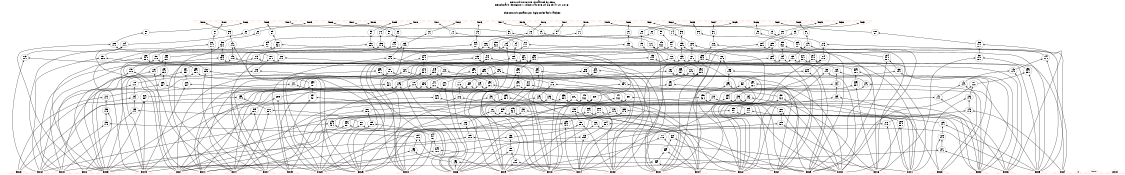 # Network structure generated by ABC

digraph network {
size = "7.5,10";
center = true;
edge [dir = back];

{
  node [shape = plaintext];
  edge [style = invis];
  LevelTitle1 [label=""];
  LevelTitle2 [label=""];
  Level12 [label = ""];
  Level11 [label = ""];
  Level10 [label = ""];
  Level9 [label = ""];
  Level8 [label = ""];
  Level7 [label = ""];
  Level6 [label = ""];
  Level5 [label = ""];
  Level4 [label = ""];
  Level3 [label = ""];
  Level2 [label = ""];
  Level1 [label = ""];
  Level0 [label = ""];
  LevelTitle1 ->  LevelTitle2 ->  Level12 ->  Level11 ->  Level10 ->  Level9 ->  Level8 ->  Level7 ->  Level6 ->  Level5 ->  Level4 ->  Level3 ->  Level2 ->  Level1 ->  Level0;
}

{
  rank = same;
  LevelTitle1;
  title1 [shape=plaintext,
          fontsize=20,
          fontname = "Times-Roman",
          label="Network structure visualized by ABC\nBenchmark \"design_01\". Time was Tue Jul 26 09:47:27 2016. "
         ];
}

{
  rank = same;
  LevelTitle2;
  title2 [shape=plaintext,
          fontsize=18,
          fontname = "Times-Roman",
          label="The network contains 231 logic nodes and 0 latches.\n"
         ];
}

{
  rank = same;
  Level12;
  Node36 [label = "40000", shape = invtriangle, color = coral, fillcolor = coral];
  Node37 [label = "40001", shape = invtriangle, color = coral, fillcolor = coral];
  Node38 [label = "40002", shape = invtriangle, color = coral, fillcolor = coral];
  Node39 [label = "40003", shape = invtriangle, color = coral, fillcolor = coral];
  Node40 [label = "40004", shape = invtriangle, color = coral, fillcolor = coral];
  Node41 [label = "40005", shape = invtriangle, color = coral, fillcolor = coral];
  Node42 [label = "40006", shape = invtriangle, color = coral, fillcolor = coral];
  Node43 [label = "40007", shape = invtriangle, color = coral, fillcolor = coral];
  Node44 [label = "40008", shape = invtriangle, color = coral, fillcolor = coral];
  Node45 [label = "40009", shape = invtriangle, color = coral, fillcolor = coral];
  Node46 [label = "40010", shape = invtriangle, color = coral, fillcolor = coral];
  Node47 [label = "40011", shape = invtriangle, color = coral, fillcolor = coral];
  Node48 [label = "40012", shape = invtriangle, color = coral, fillcolor = coral];
  Node49 [label = "40013", shape = invtriangle, color = coral, fillcolor = coral];
  Node50 [label = "40014", shape = invtriangle, color = coral, fillcolor = coral];
  Node51 [label = "40015", shape = invtriangle, color = coral, fillcolor = coral];
  Node52 [label = "40016", shape = invtriangle, color = coral, fillcolor = coral];
  Node53 [label = "40017", shape = invtriangle, color = coral, fillcolor = coral];
  Node54 [label = "40018", shape = invtriangle, color = coral, fillcolor = coral];
  Node55 [label = "40019", shape = invtriangle, color = coral, fillcolor = coral];
  Node56 [label = "40020", shape = invtriangle, color = coral, fillcolor = coral];
  Node57 [label = "40021", shape = invtriangle, color = coral, fillcolor = coral];
  Node58 [label = "40022", shape = invtriangle, color = coral, fillcolor = coral];
  Node59 [label = "40023", shape = invtriangle, color = coral, fillcolor = coral];
  Node60 [label = "40024", shape = invtriangle, color = coral, fillcolor = coral];
  Node61 [label = "40025", shape = invtriangle, color = coral, fillcolor = coral];
  Node62 [label = "40026", shape = invtriangle, color = coral, fillcolor = coral];
  Node63 [label = "40027", shape = invtriangle, color = coral, fillcolor = coral];
  Node64 [label = "40028", shape = invtriangle, color = coral, fillcolor = coral];
  Node65 [label = "40029", shape = invtriangle, color = coral, fillcolor = coral];
  Node66 [label = "40030", shape = invtriangle, color = coral, fillcolor = coral];
  Node67 [label = "40031", shape = invtriangle, color = coral, fillcolor = coral];
}

{
  rank = same;
  Level11;
  Node68 [label = "68\n1 1", shape = ellipse];
  Node69 [label = "69\n1 1", shape = ellipse];
  Node70 [label = "70\n1 1", shape = ellipse];
  Node71 [label = "71\n1 1", shape = ellipse];
  Node72 [label = "72\n1 1", shape = ellipse];
  Node73 [label = "73\n1 1", shape = ellipse];
  Node74 [label = "74\n1 1", shape = ellipse];
  Node75 [label = "75\n1 1", shape = ellipse];
  Node76 [label = "76\n1 1", shape = ellipse];
  Node77 [label = "77\n1 1", shape = ellipse];
  Node78 [label = "78\n1 1", shape = ellipse];
  Node79 [label = "79\n1 1", shape = ellipse];
  Node80 [label = "80\n1 1", shape = ellipse];
  Node81 [label = "81\n1 1", shape = ellipse];
  Node82 [label = "82\n1 1", shape = ellipse];
  Node83 [label = "83\n1 1", shape = ellipse];
  Node86 [label = "86\n0 1", shape = ellipse];
  Node87 [label = "87\n0 1", shape = ellipse];
  Node88 [label = "88\n0 1", shape = ellipse];
  Node89 [label = "89\n0 1", shape = ellipse];
  Node90 [label = "90\n0 1", shape = ellipse];
  Node91 [label = "91\n0 1", shape = ellipse];
  Node92 [label = "92\n0 1", shape = ellipse];
  Node93 [label = "93\n0 1", shape = ellipse];
  Node94 [label = "94\n0 1", shape = ellipse];
  Node95 [label = "95\n0 1", shape = ellipse];
  Node96 [label = "96\n0 1", shape = ellipse];
  Node97 [label = "97\n0 1", shape = ellipse];
  Node98 [label = "98\n0 1", shape = ellipse];
  Node99 [label = "99\n0 1", shape = ellipse];
  Node100 [label = "100\n0 1", shape = ellipse];
  Node101 [label = "101\n0 1", shape = ellipse];
}

{
  rank = same;
  Level10;
  Node84 [label = "84\n1 1", shape = ellipse];
  Node85 [label = "85\n1 1", shape = ellipse];
  Node108 [label = "108\n11 1", shape = ellipse];
  Node114 [label = "114\n11 1", shape = ellipse];
  Node117 [label = "117\n11 1", shape = ellipse];
  Node122 [label = "122\n11 1", shape = ellipse];
  Node132 [label = "132\n11 1", shape = ellipse];
  Node140 [label = "140\n11 1", shape = ellipse];
  Node147 [label = "147\n11 0", shape = ellipse];
  Node158 [label = "158\n11 0", shape = ellipse];
  Node163 [label = "163\n11 0", shape = ellipse];
  Node168 [label = "168\n11 0", shape = ellipse];
  Node175 [label = "175\n11 0", shape = ellipse];
  Node176 [label = "176\n11 0", shape = ellipse];
  Node184 [label = "184\n11 0", shape = ellipse];
  Node192 [label = "192\n00 0", shape = ellipse];
  Node193 [label = "193\n00 0", shape = ellipse];
  Node204 [label = "204\n00 0", shape = ellipse];
  Node225 [label = "225\n00 1", shape = ellipse];
  Node228 [label = "228\n01 1\n10 1", shape = ellipse];
  Node236 [label = "236\n01 1\n10 1", shape = ellipse];
  Node248 [label = "248\n01 1\n10 1", shape = ellipse];
  Node249 [label = "249\n01 1\n10 1", shape = ellipse];
  Node250 [label = "250\n01 1\n10 1", shape = ellipse];
  Node254 [label = "254\n01 1\n10 1", shape = ellipse];
  Node255 [label = "255\n01 1\n10 1", shape = ellipse];
  Node261 [label = "261\n11 1\n00 1", shape = ellipse];
  Node269 [label = "269\n11 1\n00 1", shape = ellipse];
  Node271 [label = "271\n11 1\n00 1", shape = ellipse];
  Node273 [label = "273\n11 1\n00 1", shape = ellipse];
  Node295 [label = "295\n11 1\n00 1", shape = ellipse];
  Node298 [label = "298\n11 1\n00 1", shape = ellipse];
}

{
  rank = same;
  Level9;
  Node107 [label = "107\n11 1", shape = ellipse];
  Node109 [label = "109\n11 1", shape = ellipse];
  Node113 [label = "113\n11 1", shape = ellipse];
  Node116 [label = "116\n11 1", shape = ellipse];
  Node121 [label = "121\n11 1", shape = ellipse];
  Node126 [label = "126\n11 1", shape = ellipse];
  Node133 [label = "133\n11 1", shape = ellipse];
  Node134 [label = "134\n11 1", shape = ellipse];
  Node139 [label = "139\n11 1", shape = ellipse];
  Node144 [label = "144\n11 1", shape = ellipse];
  Node146 [label = "146\n11 0", shape = ellipse];
  Node157 [label = "157\n11 0", shape = ellipse];
  Node162 [label = "162\n11 0", shape = ellipse];
  Node167 [label = "167\n11 0", shape = ellipse];
  Node173 [label = "173\n11 0", shape = ellipse];
  Node174 [label = "174\n11 0", shape = ellipse];
  Node183 [label = "183\n11 0", shape = ellipse];
  Node191 [label = "191\n00 0", shape = ellipse];
  Node224 [label = "224\n00 1", shape = ellipse];
  Node227 [label = "227\n01 1\n10 1", shape = ellipse];
  Node235 [label = "235\n01 1\n10 1", shape = ellipse];
  Node253 [label = "253\n01 1\n10 1", shape = ellipse];
  Node259 [label = "259\n01 1\n10 1", shape = ellipse];
  Node260 [label = "260\n11 1\n00 1", shape = ellipse];
  Node268 [label = "268\n11 1\n00 1", shape = ellipse];
  Node270 [label = "270\n11 1\n00 1", shape = ellipse];
  Node272 [label = "272\n11 1\n00 1", shape = ellipse];
  Node279 [label = "279\n11 1\n00 1", shape = ellipse];
  Node284 [label = "284\n11 1\n00 1", shape = ellipse];
  Node293 [label = "293\n11 1\n00 1", shape = ellipse];
  Node294 [label = "294\n11 1\n00 1", shape = ellipse];
  Node297 [label = "297\n11 1\n00 1", shape = ellipse];
}

{
  rank = same;
  Level8;
  Node106 [label = "106\n11 1", shape = ellipse];
  Node112 [label = "112\n11 1", shape = ellipse];
  Node115 [label = "115\n11 1", shape = ellipse];
  Node120 [label = "120\n11 1", shape = ellipse];
  Node125 [label = "125\n11 1", shape = ellipse];
  Node135 [label = "135\n11 1", shape = ellipse];
  Node138 [label = "138\n11 1", shape = ellipse];
  Node143 [label = "143\n11 1", shape = ellipse];
  Node145 [label = "145\n11 0", shape = ellipse];
  Node151 [label = "151\n11 0", shape = ellipse];
  Node161 [label = "161\n11 0", shape = ellipse];
  Node166 [label = "166\n11 0", shape = ellipse];
  Node172 [label = "172\n11 0", shape = ellipse];
  Node182 [label = "182\n11 0", shape = ellipse];
  Node190 [label = "190\n00 0", shape = ellipse];
  Node203 [label = "203\n00 0", shape = ellipse];
  Node218 [label = "218\n00 1", shape = ellipse];
  Node223 [label = "223\n00 1", shape = ellipse];
  Node226 [label = "226\n01 1\n10 1", shape = ellipse];
  Node233 [label = "233\n01 1\n10 1", shape = ellipse];
  Node234 [label = "234\n01 1\n10 1", shape = ellipse];
  Node239 [label = "239\n01 1\n10 1", shape = ellipse];
  Node242 [label = "242\n01 1\n10 1", shape = ellipse];
  Node252 [label = "252\n01 1\n10 1", shape = ellipse];
  Node258 [label = "258\n01 1\n10 1", shape = ellipse];
  Node267 [label = "267\n11 1\n00 1", shape = ellipse];
  Node275 [label = "275\n11 1\n00 1", shape = ellipse];
  Node278 [label = "278\n11 1\n00 1", shape = ellipse];
  Node283 [label = "283\n11 1\n00 1", shape = ellipse];
  Node287 [label = "287\n11 1\n00 1", shape = ellipse];
  Node292 [label = "292\n11 1\n00 1", shape = ellipse];
  Node296 [label = "296\n11 1\n00 1", shape = ellipse];
}

{
  rank = same;
  Level7;
  Node105 [label = "105\n11 1", shape = ellipse];
  Node111 [label = "111\n11 1", shape = ellipse];
  Node119 [label = "119\n11 1", shape = ellipse];
  Node124 [label = "124\n11 1", shape = ellipse];
  Node137 [label = "137\n11 1", shape = ellipse];
  Node142 [label = "142\n11 1", shape = ellipse];
  Node150 [label = "150\n11 0", shape = ellipse];
  Node160 [label = "160\n11 0", shape = ellipse];
  Node165 [label = "165\n11 0", shape = ellipse];
  Node171 [label = "171\n11 0", shape = ellipse];
  Node181 [label = "181\n11 0", shape = ellipse];
  Node189 [label = "189\n11 0", shape = ellipse];
  Node202 [label = "202\n00 0", shape = ellipse];
  Node207 [label = "207\n00 1", shape = ellipse];
  Node217 [label = "217\n00 1", shape = ellipse];
  Node222 [label = "222\n00 1", shape = ellipse];
  Node232 [label = "232\n01 1\n10 1", shape = ellipse];
  Node238 [label = "238\n01 1\n10 1", shape = ellipse];
  Node241 [label = "241\n01 1\n10 1", shape = ellipse];
  Node251 [label = "251\n01 1\n10 1", shape = ellipse];
  Node257 [label = "257\n01 1\n10 1", shape = ellipse];
  Node265 [label = "265\n11 1\n00 1", shape = ellipse];
  Node266 [label = "266\n11 1\n00 1", shape = ellipse];
  Node274 [label = "274\n11 1\n00 1", shape = ellipse];
  Node277 [label = "277\n11 1\n00 1", shape = ellipse];
  Node282 [label = "282\n11 1\n00 1", shape = ellipse];
  Node286 [label = "286\n11 1\n00 1", shape = ellipse];
  Node291 [label = "291\n11 1\n00 1", shape = ellipse];
}

{
  rank = same;
  Level6;
  Node104 [label = "104\n11 1", shape = ellipse];
  Node110 [label = "110\n11 1", shape = ellipse];
  Node118 [label = "118\n11 1", shape = ellipse];
  Node123 [label = "123\n11 1", shape = ellipse];
  Node131 [label = "131\n11 1", shape = ellipse];
  Node136 [label = "136\n11 1", shape = ellipse];
  Node141 [label = "141\n11 1", shape = ellipse];
  Node149 [label = "149\n11 0", shape = ellipse];
  Node159 [label = "159\n11 0", shape = ellipse];
  Node164 [label = "164\n11 0", shape = ellipse];
  Node170 [label = "170\n11 0", shape = ellipse];
  Node180 [label = "180\n11 0", shape = ellipse];
  Node188 [label = "188\n11 0", shape = ellipse];
  Node201 [label = "201\n00 0", shape = ellipse];
  Node206 [label = "206\n00 1", shape = ellipse];
  Node216 [label = "216\n00 1", shape = ellipse];
  Node221 [label = "221\n00 1", shape = ellipse];
  Node231 [label = "231\n01 1\n10 1", shape = ellipse];
  Node237 [label = "237\n01 1\n10 1", shape = ellipse];
  Node240 [label = "240\n01 1\n10 1", shape = ellipse];
  Node247 [label = "247\n01 1\n10 1", shape = ellipse];
  Node256 [label = "256\n01 1\n10 1", shape = ellipse];
  Node264 [label = "264\n11 1\n00 1", shape = ellipse];
  Node276 [label = "276\n11 1\n00 1", shape = ellipse];
  Node281 [label = "281\n11 1\n00 1", shape = ellipse];
  Node285 [label = "285\n11 1\n00 1", shape = ellipse];
  Node290 [label = "290\n11 1\n00 1", shape = ellipse];
}

{
  rank = same;
  Level5;
  Node103 [label = "103\n11 1", shape = ellipse];
  Node130 [label = "130\n11 1", shape = ellipse];
  Node148 [label = "148\n11 0", shape = ellipse];
  Node156 [label = "156\n11 0", shape = ellipse];
  Node169 [label = "169\n11 0", shape = ellipse];
  Node179 [label = "179\n11 0", shape = ellipse];
  Node187 [label = "187\n11 0", shape = ellipse];
  Node198 [label = "198\n00 0", shape = ellipse];
  Node200 [label = "200\n00 0", shape = ellipse];
  Node205 [label = "205\n00 1", shape = ellipse];
  Node212 [label = "212\n00 1", shape = ellipse];
  Node215 [label = "215\n00 1", shape = ellipse];
  Node220 [label = "220\n00 1", shape = ellipse];
  Node230 [label = "230\n01 1\n10 1", shape = ellipse];
  Node246 [label = "246\n01 1\n10 1", shape = ellipse];
  Node263 [label = "263\n11 1\n00 1", shape = ellipse];
  Node280 [label = "280\n11 1\n00 1", shape = ellipse];
  Node289 [label = "289\n11 1\n00 1", shape = ellipse];
}

{
  rank = same;
  Level4;
  Node102 [label = "102\n11 1", shape = ellipse];
  Node129 [label = "129\n11 1", shape = ellipse];
  Node155 [label = "155\n11 0", shape = ellipse];
  Node178 [label = "178\n11 0", shape = ellipse];
  Node186 [label = "186\n11 0", shape = ellipse];
  Node197 [label = "197\n00 0", shape = ellipse];
  Node199 [label = "199\n00 0", shape = ellipse];
  Node211 [label = "211\n00 1", shape = ellipse];
  Node214 [label = "214\n00 1", shape = ellipse];
  Node219 [label = "219\n00 1", shape = ellipse];
  Node229 [label = "229\n01 1\n10 1", shape = ellipse];
  Node245 [label = "245\n01 1\n10 1", shape = ellipse];
  Node262 [label = "262\n11 1\n00 1", shape = ellipse];
  Node288 [label = "288\n11 1\n00 1", shape = ellipse];
}

{
  rank = same;
  Level3;
  Node128 [label = "128\n11 1", shape = ellipse];
  Node154 [label = "154\n11 0", shape = ellipse];
  Node177 [label = "177\n11 0", shape = ellipse];
  Node185 [label = "185\n11 0", shape = ellipse];
  Node196 [label = "196\n00 0", shape = ellipse];
  Node210 [label = "210\n00 1", shape = ellipse];
  Node213 [label = "213\n00 1", shape = ellipse];
  Node244 [label = "244\n01 1\n10 1", shape = ellipse];
}

{
  rank = same;
  Level2;
  Node127 [label = "127\n11 1", shape = ellipse];
  Node153 [label = "153\n11 0", shape = ellipse];
  Node195 [label = "195\n00 0", shape = ellipse];
  Node209 [label = "209\n00 1", shape = ellipse];
  Node243 [label = "243\n01 1\n10 1", shape = ellipse];
}

{
  rank = same;
  Level1;
  Node152 [label = "152\n11 0", shape = ellipse];
  Node194 [label = "194\n00 0", shape = ellipse];
  Node208 [label = "208\n00 1", shape = ellipse];
}

{
  rank = same;
  Level0;
  Node1 [label = "0", shape = triangle, color = coral, fillcolor = coral];
  Node2 [label = "10000", shape = triangle, color = coral, fillcolor = coral];
  Node3 [label = "20000", shape = triangle, color = coral, fillcolor = coral];
  Node4 [label = "30000", shape = triangle, color = coral, fillcolor = coral];
  Node5 [label = "30001", shape = triangle, color = coral, fillcolor = coral];
  Node6 [label = "30002", shape = triangle, color = coral, fillcolor = coral];
  Node7 [label = "30003", shape = triangle, color = coral, fillcolor = coral];
  Node8 [label = "30004", shape = triangle, color = coral, fillcolor = coral];
  Node9 [label = "30005", shape = triangle, color = coral, fillcolor = coral];
  Node10 [label = "30006", shape = triangle, color = coral, fillcolor = coral];
  Node11 [label = "30007", shape = triangle, color = coral, fillcolor = coral];
  Node12 [label = "30008", shape = triangle, color = coral, fillcolor = coral];
  Node13 [label = "30009", shape = triangle, color = coral, fillcolor = coral];
  Node14 [label = "30010", shape = triangle, color = coral, fillcolor = coral];
  Node15 [label = "30011", shape = triangle, color = coral, fillcolor = coral];
  Node16 [label = "30012", shape = triangle, color = coral, fillcolor = coral];
  Node17 [label = "30013", shape = triangle, color = coral, fillcolor = coral];
  Node18 [label = "30014", shape = triangle, color = coral, fillcolor = coral];
  Node19 [label = "30015", shape = triangle, color = coral, fillcolor = coral];
  Node20 [label = "30016", shape = triangle, color = coral, fillcolor = coral];
  Node21 [label = "30017", shape = triangle, color = coral, fillcolor = coral];
  Node22 [label = "30018", shape = triangle, color = coral, fillcolor = coral];
  Node23 [label = "30019", shape = triangle, color = coral, fillcolor = coral];
  Node24 [label = "30020", shape = triangle, color = coral, fillcolor = coral];
  Node25 [label = "30021", shape = triangle, color = coral, fillcolor = coral];
  Node26 [label = "30022", shape = triangle, color = coral, fillcolor = coral];
  Node27 [label = "30023", shape = triangle, color = coral, fillcolor = coral];
  Node28 [label = "30024", shape = triangle, color = coral, fillcolor = coral];
  Node29 [label = "30025", shape = triangle, color = coral, fillcolor = coral];
  Node30 [label = "30026", shape = triangle, color = coral, fillcolor = coral];
  Node31 [label = "30027", shape = triangle, color = coral, fillcolor = coral];
  Node32 [label = "30028", shape = triangle, color = coral, fillcolor = coral];
  Node33 [label = "30029", shape = triangle, color = coral, fillcolor = coral];
  Node34 [label = "30030", shape = triangle, color = coral, fillcolor = coral];
  Node35 [label = "30031", shape = triangle, color = coral, fillcolor = coral];
}

title1 -> title2 [style = invis];
title2 -> Node36 [style = invis];
title2 -> Node37 [style = invis];
title2 -> Node38 [style = invis];
title2 -> Node39 [style = invis];
title2 -> Node40 [style = invis];
title2 -> Node41 [style = invis];
title2 -> Node42 [style = invis];
title2 -> Node43 [style = invis];
title2 -> Node44 [style = invis];
title2 -> Node45 [style = invis];
title2 -> Node46 [style = invis];
title2 -> Node47 [style = invis];
title2 -> Node48 [style = invis];
title2 -> Node49 [style = invis];
title2 -> Node50 [style = invis];
title2 -> Node51 [style = invis];
title2 -> Node52 [style = invis];
title2 -> Node53 [style = invis];
title2 -> Node54 [style = invis];
title2 -> Node55 [style = invis];
title2 -> Node56 [style = invis];
title2 -> Node57 [style = invis];
title2 -> Node58 [style = invis];
title2 -> Node59 [style = invis];
title2 -> Node60 [style = invis];
title2 -> Node61 [style = invis];
title2 -> Node62 [style = invis];
title2 -> Node63 [style = invis];
title2 -> Node64 [style = invis];
title2 -> Node65 [style = invis];
title2 -> Node66 [style = invis];
title2 -> Node67 [style = invis];
Node36 -> Node37 [style = invis];
Node37 -> Node38 [style = invis];
Node38 -> Node39 [style = invis];
Node39 -> Node40 [style = invis];
Node40 -> Node41 [style = invis];
Node41 -> Node42 [style = invis];
Node42 -> Node43 [style = invis];
Node43 -> Node44 [style = invis];
Node44 -> Node45 [style = invis];
Node45 -> Node46 [style = invis];
Node46 -> Node47 [style = invis];
Node47 -> Node48 [style = invis];
Node48 -> Node49 [style = invis];
Node49 -> Node50 [style = invis];
Node50 -> Node51 [style = invis];
Node51 -> Node52 [style = invis];
Node52 -> Node53 [style = invis];
Node53 -> Node54 [style = invis];
Node54 -> Node55 [style = invis];
Node55 -> Node56 [style = invis];
Node56 -> Node57 [style = invis];
Node57 -> Node58 [style = invis];
Node58 -> Node59 [style = invis];
Node59 -> Node60 [style = invis];
Node60 -> Node61 [style = invis];
Node61 -> Node62 [style = invis];
Node62 -> Node63 [style = invis];
Node63 -> Node64 [style = invis];
Node64 -> Node65 [style = invis];
Node65 -> Node66 [style = invis];
Node66 -> Node67 [style = invis];
Node36 -> Node86 [style = bold];
Node37 -> Node87 [style = bold];
Node38 -> Node88 [style = bold];
Node39 -> Node89 [style = bold];
Node40 -> Node90 [style = bold];
Node41 -> Node68 [style = bold];
Node42 -> Node69 [style = bold];
Node43 -> Node91 [style = bold];
Node44 -> Node92 [style = bold];
Node45 -> Node93 [style = bold];
Node46 -> Node70 [style = bold];
Node47 -> Node71 [style = bold];
Node48 -> Node72 [style = bold];
Node49 -> Node73 [style = bold];
Node50 -> Node74 [style = bold];
Node51 -> Node75 [style = bold];
Node52 -> Node76 [style = bold];
Node53 -> Node94 [style = bold];
Node54 -> Node77 [style = bold];
Node55 -> Node95 [style = bold];
Node56 -> Node78 [style = bold];
Node57 -> Node96 [style = bold];
Node58 -> Node79 [style = bold];
Node59 -> Node80 [style = bold];
Node60 -> Node97 [style = bold];
Node61 -> Node98 [style = bold];
Node62 -> Node99 [style = bold];
Node63 -> Node100 [style = bold];
Node64 -> Node81 [style = bold];
Node65 -> Node82 [style = bold];
Node66 -> Node101 [style = bold];
Node67 -> Node83 [style = bold];
Node68 -> Node114 [style = bold];
Node69 -> Node269 [style = bold];
Node70 -> Node158 [style = bold];
Node71 -> Node271 [style = bold];
Node72 -> Node163 [style = bold];
Node73 -> Node273 [style = bold];
Node74 -> Node122 [style = bold];
Node75 -> Node248 [style = bold];
Node76 -> Node249 [style = bold];
Node77 -> Node250 [style = bold];
Node78 -> Node132 [style = bold];
Node79 -> Node175 [style = bold];
Node80 -> Node255 [style = bold];
Node81 -> Node140 [style = bold];
Node82 -> Node184 [style = bold];
Node83 -> Node225 [style = bold];
Node84 -> Node109 [style = bold];
Node85 -> Node293 [style = bold];
Node86 -> Node147 [style = bold];
Node87 -> Node261 [style = bold];
Node88 -> Node108 [style = bold];
Node89 -> Node228 [style = bold];
Node90 -> Node84 [style = bold];
Node91 -> Node117 [style = bold];
Node92 -> Node236 [style = bold];
Node93 -> Node192 [style = bold];
Node94 -> Node168 [style = bold];
Node95 -> Node254 [style = bold];
Node96 -> Node193 [style = bold];
Node97 -> Node176 [style = bold];
Node98 -> Node85 [style = bold];
Node99 -> Node295 [style = bold];
Node100 -> Node298 [style = bold];
Node101 -> Node204 [style = bold];
Node102 -> Node23 [style = bold];
Node102 -> Node33 [style = bold];
Node103 -> Node102 [style = bold];
Node103 -> Node4 [style = bold];
Node104 -> Node103 [style = bold];
Node104 -> Node32 [style = bold];
Node105 -> Node104 [style = bold];
Node105 -> Node7 [style = bold];
Node106 -> Node105 [style = bold];
Node106 -> Node30 [style = bold];
Node107 -> Node106 [style = bold];
Node107 -> Node22 [style = bold];
Node108 -> Node107 [style = bold];
Node108 -> Node7 [style = bold];
Node109 -> Node233 [style = bold];
Node109 -> Node26 [style = bold];
Node110 -> Node156 [style = bold];
Node110 -> Node32 [style = bold];
Node111 -> Node110 [style = bold];
Node111 -> Node18 [style = bold];
Node112 -> Node111 [style = bold];
Node112 -> Node35 [style = bold];
Node113 -> Node112 [style = bold];
Node113 -> Node6 [style = bold];
Node114 -> Node113 [style = bold];
Node114 -> Node31 [style = bold];
Node115 -> Node6 [style = bold];
Node115 -> Node14 [style = bold];
Node116 -> Node115 [style = bold];
Node116 -> Node28 [style = bold];
Node117 -> Node116 [style = bold];
Node117 -> Node5 [style = bold];
Node118 -> Node30 [style = bold];
Node118 -> Node27 [style = bold];
Node119 -> Node118 [style = bold];
Node119 -> Node14 [style = bold];
Node120 -> Node119 [style = bold];
Node120 -> Node24 [style = bold];
Node121 -> Node275 [style = bold];
Node121 -> Node15 [style = bold];
Node122 -> Node121 [style = bold];
Node122 -> Node33 [style = bold];
Node123 -> Node26 [style = bold];
Node123 -> Node15 [style = bold];
Node124 -> Node123 [style = bold];
Node124 -> Node5 [style = bold];
Node125 -> Node124 [style = bold];
Node125 -> Node27 [style = bold];
Node126 -> Node125 [style = bold];
Node126 -> Node4 [style = bold];
Node127 -> Node10 [style = bold];
Node127 -> Node22 [style = bold];
Node128 -> Node127 [style = bold];
Node128 -> Node27 [style = bold];
Node129 -> Node128 [style = bold];
Node129 -> Node9 [style = bold];
Node130 -> Node129 [style = bold];
Node130 -> Node7 [style = bold];
Node131 -> Node130 [style = bold];
Node131 -> Node29 [style = bold];
Node132 -> Node284 [style = bold];
Node132 -> Node29 [style = bold];
Node133 -> Node287 [style = bold];
Node133 -> Node9 [style = bold];
Node134 -> Node203 [style = bold];
Node134 -> Node25 [style = bold];
Node135 -> Node222 [style = bold];
Node135 -> Node34 [style = bold];
Node136 -> Node24 [style = bold];
Node136 -> Node34 [style = bold];
Node137 -> Node136 [style = bold];
Node137 -> Node9 [style = bold];
Node138 -> Node137 [style = bold];
Node138 -> Node26 [style = bold];
Node139 -> Node138 [style = bold];
Node139 -> Node18 [style = bold];
Node140 -> Node139 [style = bold];
Node140 -> Node17 [style = bold];
Node141 -> Node23 [style = bold];
Node141 -> Node34 [style = bold];
Node142 -> Node141 [style = bold];
Node142 -> Node27 [style = bold];
Node143 -> Node142 [style = bold];
Node143 -> Node10 [style = bold];
Node144 -> Node143 [style = bold];
Node144 -> Node28 [style = bold];
Node145 -> Node21 [style = bold];
Node145 -> Node16 [style = bold];
Node146 -> Node145 [style = bold];
Node146 -> Node23 [style = bold];
Node147 -> Node146 [style = bold];
Node147 -> Node12 [style = bold];
Node148 -> Node29 [style = bold];
Node148 -> Node15 [style = bold];
Node149 -> Node148 [style = bold];
Node149 -> Node7 [style = bold];
Node150 -> Node149 [style = bold];
Node150 -> Node17 [style = bold];
Node151 -> Node150 [style = bold];
Node151 -> Node31 [style = bold];
Node152 -> Node35 [style = bold];
Node152 -> Node30 [style = bold];
Node153 -> Node152 [style = bold];
Node153 -> Node14 [style = bold];
Node154 -> Node153 [style = bold];
Node154 -> Node23 [style = bold];
Node155 -> Node154 [style = bold];
Node155 -> Node6 [style = bold];
Node156 -> Node155 [style = bold];
Node156 -> Node16 [style = bold];
Node157 -> Node239 [style = bold];
Node157 -> Node19 [style = bold];
Node158 -> Node157 [style = bold];
Node158 -> Node5 [style = bold];
Node159 -> Node212 [style = bold];
Node159 -> Node6 [style = bold];
Node160 -> Node159 [style = bold];
Node160 -> Node30 [style = bold];
Node161 -> Node160 [style = bold];
Node161 -> Node34 [style = bold];
Node162 -> Node242 [style = bold];
Node162 -> Node13 [style = bold];
Node163 -> Node162 [style = bold];
Node163 -> Node12 [style = bold];
Node164 -> Node12 [style = bold];
Node164 -> Node10 [style = bold];
Node165 -> Node164 [style = bold];
Node165 -> Node5 [style = bold];
Node166 -> Node165 [style = bold];
Node166 -> Node25 [style = bold];
Node167 -> Node166 [style = bold];
Node167 -> Node8 [style = bold];
Node168 -> Node167 [style = bold];
Node168 -> Node7 [style = bold];
Node169 -> Node29 [style = bold];
Node169 -> Node10 [style = bold];
Node170 -> Node169 [style = bold];
Node170 -> Node32 [style = bold];
Node171 -> Node170 [style = bold];
Node171 -> Node18 [style = bold];
Node172 -> Node171 [style = bold];
Node172 -> Node17 [style = bold];
Node173 -> Node172 [style = bold];
Node173 -> Node7 [style = bold];
Node174 -> Node218 [style = bold];
Node174 -> Node26 [style = bold];
Node175 -> Node174 [style = bold];
Node175 -> Node9 [style = bold];
Node176 -> Node259 [style = bold];
Node176 -> Node20 [style = bold];
Node177 -> Node23 [style = bold];
Node177 -> Node8 [style = bold];
Node178 -> Node177 [style = bold];
Node178 -> Node20 [style = bold];
Node179 -> Node178 [style = bold];
Node179 -> Node28 [style = bold];
Node180 -> Node179 [style = bold];
Node180 -> Node15 [style = bold];
Node181 -> Node180 [style = bold];
Node181 -> Node33 [style = bold];
Node182 -> Node25 [style = bold];
Node182 -> Node21 [style = bold];
Node183 -> Node182 [style = bold];
Node183 -> Node29 [style = bold];
Node184 -> Node183 [style = bold];
Node184 -> Node23 [style = bold];
Node185 -> Node15 [style = bold];
Node185 -> Node16 [style = bold];
Node186 -> Node185 [style = bold];
Node186 -> Node24 [style = bold];
Node187 -> Node186 [style = bold];
Node187 -> Node22 [style = bold];
Node188 -> Node187 [style = bold];
Node188 -> Node8 [style = bold];
Node189 -> Node188 [style = bold];
Node189 -> Node13 [style = bold];
Node190 -> Node29 [style = bold];
Node190 -> Node11 [style = bold];
Node191 -> Node190 [style = bold];
Node191 -> Node6 [style = bold];
Node192 -> Node191 [style = bold];
Node192 -> Node35 [style = bold];
Node193 -> Node133 [style = bold];
Node193 -> Node26 [style = bold];
Node194 -> Node23 [style = bold];
Node194 -> Node18 [style = bold];
Node195 -> Node194 [style = bold];
Node195 -> Node30 [style = bold];
Node196 -> Node195 [style = bold];
Node196 -> Node31 [style = bold];
Node197 -> Node196 [style = bold];
Node197 -> Node35 [style = bold];
Node198 -> Node197 [style = bold];
Node198 -> Node5 [style = bold];
Node199 -> Node24 [style = bold];
Node199 -> Node12 [style = bold];
Node200 -> Node199 [style = bold];
Node200 -> Node11 [style = bold];
Node201 -> Node200 [style = bold];
Node201 -> Node17 [style = bold];
Node202 -> Node201 [style = bold];
Node202 -> Node14 [style = bold];
Node203 -> Node202 [style = bold];
Node203 -> Node35 [style = bold];
Node204 -> Node144 [style = bold];
Node204 -> Node35 [style = bold];
Node205 -> Node31 [style = bold];
Node205 -> Node13 [style = bold];
Node206 -> Node205 [style = bold];
Node206 -> Node24 [style = bold];
Node207 -> Node206 [style = bold];
Node207 -> Node34 [style = bold];
Node208 -> Node4 [style = bold];
Node208 -> Node26 [style = bold];
Node209 -> Node208 [style = bold];
Node209 -> Node8 [style = bold];
Node210 -> Node209 [style = bold];
Node210 -> Node33 [style = bold];
Node211 -> Node210 [style = bold];
Node211 -> Node14 [style = bold];
Node212 -> Node211 [style = bold];
Node212 -> Node21 [style = bold];
Node213 -> Node24 [style = bold];
Node213 -> Node18 [style = bold];
Node214 -> Node213 [style = bold];
Node214 -> Node9 [style = bold];
Node215 -> Node214 [style = bold];
Node215 -> Node31 [style = bold];
Node216 -> Node198 [style = bold];
Node216 -> Node22 [style = bold];
Node217 -> Node216 [style = bold];
Node217 -> Node25 [style = bold];
Node218 -> Node217 [style = bold];
Node218 -> Node33 [style = bold];
Node219 -> Node30 [style = bold];
Node219 -> Node20 [style = bold];
Node220 -> Node219 [style = bold];
Node220 -> Node17 [style = bold];
Node221 -> Node220 [style = bold];
Node221 -> Node22 [style = bold];
Node222 -> Node221 [style = bold];
Node222 -> Node31 [style = bold];
Node223 -> Node189 [style = bold];
Node223 -> Node30 [style = bold];
Node224 -> Node223 [style = bold];
Node224 -> Node34 [style = bold];
Node225 -> Node224 [style = bold];
Node225 -> Node5 [style = bold];
Node226 -> Node265 [style = bold];
Node226 -> Node20 [style = bold];
Node227 -> Node226 [style = bold];
Node227 -> Node29 [style = bold];
Node228 -> Node227 [style = bold];
Node228 -> Node14 [style = bold];
Node229 -> Node18 [style = bold];
Node229 -> Node24 [style = bold];
Node230 -> Node229 [style = bold];
Node230 -> Node34 [style = bold];
Node231 -> Node230 [style = bold];
Node231 -> Node20 [style = bold];
Node232 -> Node231 [style = bold];
Node232 -> Node21 [style = bold];
Node233 -> Node232 [style = bold];
Node233 -> Node7 [style = bold];
Node234 -> Node207 [style = bold];
Node234 -> Node22 [style = bold];
Node235 -> Node234 [style = bold];
Node235 -> Node4 [style = bold];
Node236 -> Node235 [style = bold];
Node236 -> Node21 [style = bold];
Node237 -> Node23 [style = bold];
Node237 -> Node24 [style = bold];
Node238 -> Node237 [style = bold];
Node238 -> Node11 [style = bold];
Node239 -> Node238 [style = bold];
Node239 -> Node19 [style = bold];
Node240 -> Node215 [style = bold];
Node240 -> Node25 [style = bold];
Node241 -> Node240 [style = bold];
Node241 -> Node13 [style = bold];
Node242 -> Node241 [style = bold];
Node242 -> Node5 [style = bold];
Node243 -> Node17 [style = bold];
Node243 -> Node7 [style = bold];
Node244 -> Node243 [style = bold];
Node244 -> Node12 [style = bold];
Node245 -> Node244 [style = bold];
Node245 -> Node6 [style = bold];
Node246 -> Node245 [style = bold];
Node246 -> Node8 [style = bold];
Node247 -> Node246 [style = bold];
Node247 -> Node33 [style = bold];
Node248 -> Node279 [style = bold];
Node248 -> Node33 [style = bold];
Node249 -> Node126 [style = bold];
Node249 -> Node4 [style = bold];
Node250 -> Node173 [style = bold];
Node250 -> Node22 [style = bold];
Node251 -> Node131 [style = bold];
Node251 -> Node18 [style = bold];
Node252 -> Node251 [style = bold];
Node252 -> Node23 [style = bold];
Node253 -> Node252 [style = bold];
Node253 -> Node12 [style = bold];
Node254 -> Node253 [style = bold];
Node254 -> Node9 [style = bold];
Node255 -> Node134 [style = bold];
Node255 -> Node9 [style = bold];
Node256 -> Node15 [style = bold];
Node256 -> Node21 [style = bold];
Node257 -> Node256 [style = bold];
Node257 -> Node17 [style = bold];
Node258 -> Node257 [style = bold];
Node258 -> Node14 [style = bold];
Node259 -> Node258 [style = bold];
Node259 -> Node33 [style = bold];
Node260 -> Node151 [style = bold];
Node260 -> Node19 [style = bold];
Node261 -> Node260 [style = bold];
Node261 -> Node24 [style = bold];
Node262 -> Node30 [style = bold];
Node262 -> Node19 [style = bold];
Node263 -> Node262 [style = bold];
Node263 -> Node25 [style = bold];
Node264 -> Node263 [style = bold];
Node264 -> Node17 [style = bold];
Node265 -> Node264 [style = bold];
Node265 -> Node20 [style = bold];
Node266 -> Node22 [style = bold];
Node266 -> Node4 [style = bold];
Node267 -> Node266 [style = bold];
Node267 -> Node7 [style = bold];
Node268 -> Node267 [style = bold];
Node268 -> Node31 [style = bold];
Node269 -> Node268 [style = bold];
Node269 -> Node8 [style = bold];
Node270 -> Node161 [style = bold];
Node270 -> Node15 [style = bold];
Node271 -> Node270 [style = bold];
Node271 -> Node11 [style = bold];
Node272 -> Node120 [style = bold];
Node272 -> Node22 [style = bold];
Node273 -> Node272 [style = bold];
Node273 -> Node29 [style = bold];
Node274 -> Node247 [style = bold];
Node274 -> Node23 [style = bold];
Node275 -> Node274 [style = bold];
Node275 -> Node11 [style = bold];
Node276 -> Node7 [style = bold];
Node276 -> Node19 [style = bold];
Node277 -> Node276 [style = bold];
Node277 -> Node26 [style = bold];
Node278 -> Node277 [style = bold];
Node278 -> Node30 [style = bold];
Node279 -> Node278 [style = bold];
Node279 -> Node29 [style = bold];
Node280 -> Node34 [style = bold];
Node280 -> Node31 [style = bold];
Node281 -> Node280 [style = bold];
Node281 -> Node21 [style = bold];
Node282 -> Node281 [style = bold];
Node282 -> Node30 [style = bold];
Node283 -> Node282 [style = bold];
Node283 -> Node26 [style = bold];
Node284 -> Node283 [style = bold];
Node284 -> Node10 [style = bold];
Node285 -> Node12 [style = bold];
Node285 -> Node35 [style = bold];
Node286 -> Node285 [style = bold];
Node286 -> Node19 [style = bold];
Node287 -> Node286 [style = bold];
Node287 -> Node7 [style = bold];
Node288 -> Node17 [style = bold];
Node288 -> Node15 [style = bold];
Node289 -> Node288 [style = bold];
Node289 -> Node18 [style = bold];
Node290 -> Node289 [style = bold];
Node290 -> Node19 [style = bold];
Node291 -> Node290 [style = bold];
Node291 -> Node33 [style = bold];
Node292 -> Node291 [style = bold];
Node292 -> Node5 [style = bold];
Node293 -> Node292 [style = bold];
Node293 -> Node30 [style = bold];
Node294 -> Node135 [style = bold];
Node294 -> Node33 [style = bold];
Node295 -> Node294 [style = bold];
Node295 -> Node26 [style = bold];
Node296 -> Node181 [style = bold];
Node296 -> Node9 [style = bold];
Node297 -> Node296 [style = bold];
Node297 -> Node20 [style = bold];
Node298 -> Node297 [style = bold];
Node298 -> Node10 [style = bold];
}

